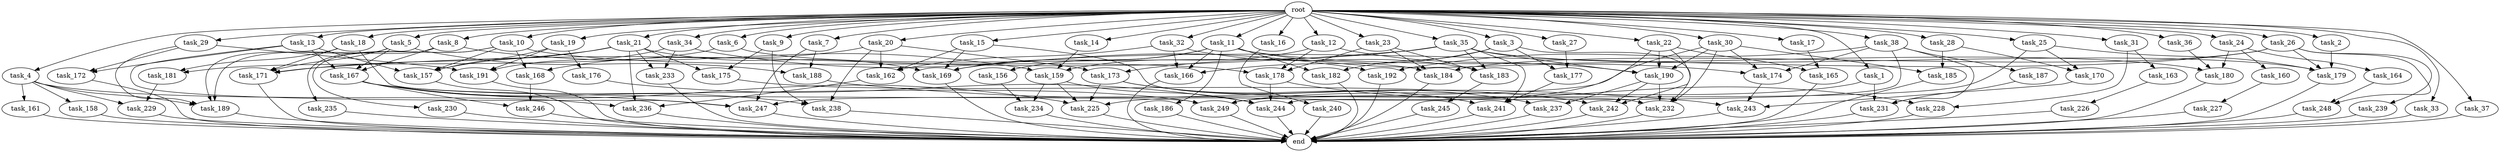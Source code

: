 digraph G {
  root [size="0.000000"];
  task_1 [size="1024.000000"];
  task_2 [size="1024.000000"];
  task_3 [size="1024.000000"];
  task_4 [size="1024.000000"];
  task_5 [size="1024.000000"];
  task_6 [size="1024.000000"];
  task_7 [size="1024.000000"];
  task_8 [size="1024.000000"];
  task_9 [size="1024.000000"];
  task_10 [size="1024.000000"];
  task_11 [size="1024.000000"];
  task_12 [size="1024.000000"];
  task_13 [size="1024.000000"];
  task_14 [size="1024.000000"];
  task_15 [size="1024.000000"];
  task_16 [size="1024.000000"];
  task_17 [size="1024.000000"];
  task_18 [size="1024.000000"];
  task_19 [size="1024.000000"];
  task_20 [size="1024.000000"];
  task_21 [size="1024.000000"];
  task_22 [size="1024.000000"];
  task_23 [size="1024.000000"];
  task_24 [size="1024.000000"];
  task_25 [size="1024.000000"];
  task_26 [size="1024.000000"];
  task_27 [size="1024.000000"];
  task_28 [size="1024.000000"];
  task_29 [size="1024.000000"];
  task_30 [size="1024.000000"];
  task_31 [size="1024.000000"];
  task_32 [size="1024.000000"];
  task_33 [size="1024.000000"];
  task_34 [size="1024.000000"];
  task_35 [size="1024.000000"];
  task_36 [size="1024.000000"];
  task_37 [size="1024.000000"];
  task_38 [size="1024.000000"];
  task_156 [size="214748364800.000000"];
  task_157 [size="1202590842880.000000"];
  task_158 [size="549755813888.000000"];
  task_159 [size="910533066752.000000"];
  task_160 [size="858993459200.000000"];
  task_161 [size="549755813888.000000"];
  task_162 [size="1142461300736.000000"];
  task_163 [size="549755813888.000000"];
  task_164 [size="858993459200.000000"];
  task_165 [size="1408749273088.000000"];
  task_166 [size="1211180777472.000000"];
  task_167 [size="584115552256.000000"];
  task_168 [size="858993459200.000000"];
  task_169 [size="1915555414016.000000"];
  task_170 [size="292057776128.000000"];
  task_171 [size="1219770712064.000000"];
  task_172 [size="618475290624.000000"];
  task_173 [size="386547056640.000000"];
  task_174 [size="601295421440.000000"];
  task_175 [size="446676598784.000000"];
  task_176 [size="34359738368.000000"];
  task_177 [size="1168231104512.000000"];
  task_178 [size="1486058684416.000000"];
  task_179 [size="1546188226560.000000"];
  task_180 [size="1108101562368.000000"];
  task_181 [size="1554778161152.000000"];
  task_182 [size="1073741824000.000000"];
  task_183 [size="1073741824000.000000"];
  task_184 [size="2413771620352.000000"];
  task_185 [size="292057776128.000000"];
  task_186 [size="214748364800.000000"];
  task_187 [size="309237645312.000000"];
  task_188 [size="274877906944.000000"];
  task_189 [size="1133871366144.000000"];
  task_190 [size="781684047872.000000"];
  task_191 [size="558345748480.000000"];
  task_192 [size="523986010112.000000"];
  task_225 [size="1632087572480.000000"];
  task_226 [size="34359738368.000000"];
  task_227 [size="549755813888.000000"];
  task_228 [size="970662608896.000000"];
  task_229 [size="764504178688.000000"];
  task_230 [size="549755813888.000000"];
  task_231 [size="1151051235328.000000"];
  task_232 [size="1941325217792.000000"];
  task_233 [size="523986010112.000000"];
  task_234 [size="523986010112.000000"];
  task_235 [size="549755813888.000000"];
  task_236 [size="1279900254208.000000"];
  task_237 [size="1005022347264.000000"];
  task_238 [size="523986010112.000000"];
  task_239 [size="695784701952.000000"];
  task_240 [size="309237645312.000000"];
  task_241 [size="850403524608.000000"];
  task_242 [size="893353197568.000000"];
  task_243 [size="386547056640.000000"];
  task_244 [size="1176821039104.000000"];
  task_245 [size="137438953472.000000"];
  task_246 [size="292057776128.000000"];
  task_247 [size="601295421440.000000"];
  task_248 [size="910533066752.000000"];
  task_249 [size="1271310319616.000000"];
  end [size="0.000000"];

  root -> task_1 [size="1.000000"];
  root -> task_2 [size="1.000000"];
  root -> task_3 [size="1.000000"];
  root -> task_4 [size="1.000000"];
  root -> task_5 [size="1.000000"];
  root -> task_6 [size="1.000000"];
  root -> task_7 [size="1.000000"];
  root -> task_8 [size="1.000000"];
  root -> task_9 [size="1.000000"];
  root -> task_10 [size="1.000000"];
  root -> task_11 [size="1.000000"];
  root -> task_12 [size="1.000000"];
  root -> task_13 [size="1.000000"];
  root -> task_14 [size="1.000000"];
  root -> task_15 [size="1.000000"];
  root -> task_16 [size="1.000000"];
  root -> task_17 [size="1.000000"];
  root -> task_18 [size="1.000000"];
  root -> task_19 [size="1.000000"];
  root -> task_20 [size="1.000000"];
  root -> task_21 [size="1.000000"];
  root -> task_22 [size="1.000000"];
  root -> task_23 [size="1.000000"];
  root -> task_24 [size="1.000000"];
  root -> task_25 [size="1.000000"];
  root -> task_26 [size="1.000000"];
  root -> task_27 [size="1.000000"];
  root -> task_28 [size="1.000000"];
  root -> task_29 [size="1.000000"];
  root -> task_30 [size="1.000000"];
  root -> task_31 [size="1.000000"];
  root -> task_32 [size="1.000000"];
  root -> task_33 [size="1.000000"];
  root -> task_34 [size="1.000000"];
  root -> task_35 [size="1.000000"];
  root -> task_36 [size="1.000000"];
  root -> task_37 [size="1.000000"];
  root -> task_38 [size="1.000000"];
  task_1 -> task_231 [size="411041792.000000"];
  task_1 -> task_249 [size="411041792.000000"];
  task_2 -> task_179 [size="679477248.000000"];
  task_3 -> task_166 [size="838860800.000000"];
  task_3 -> task_177 [size="838860800.000000"];
  task_3 -> task_182 [size="838860800.000000"];
  task_3 -> task_232 [size="838860800.000000"];
  task_4 -> task_158 [size="536870912.000000"];
  task_4 -> task_161 [size="536870912.000000"];
  task_4 -> task_189 [size="536870912.000000"];
  task_4 -> task_229 [size="536870912.000000"];
  task_4 -> task_236 [size="536870912.000000"];
  task_5 -> task_167 [size="134217728.000000"];
  task_5 -> task_171 [size="134217728.000000"];
  task_5 -> task_188 [size="134217728.000000"];
  task_5 -> task_189 [size="134217728.000000"];
  task_6 -> task_181 [size="838860800.000000"];
  task_6 -> task_184 [size="838860800.000000"];
  task_7 -> task_188 [size="134217728.000000"];
  task_7 -> task_247 [size="134217728.000000"];
  task_8 -> task_159 [size="134217728.000000"];
  task_8 -> task_167 [size="134217728.000000"];
  task_8 -> task_189 [size="134217728.000000"];
  task_9 -> task_175 [size="134217728.000000"];
  task_9 -> task_238 [size="134217728.000000"];
  task_10 -> task_157 [size="536870912.000000"];
  task_10 -> task_168 [size="536870912.000000"];
  task_10 -> task_178 [size="536870912.000000"];
  task_10 -> task_230 [size="536870912.000000"];
  task_10 -> task_235 [size="536870912.000000"];
  task_11 -> task_156 [size="209715200.000000"];
  task_11 -> task_166 [size="209715200.000000"];
  task_11 -> task_169 [size="209715200.000000"];
  task_11 -> task_174 [size="209715200.000000"];
  task_11 -> task_180 [size="209715200.000000"];
  task_11 -> task_182 [size="209715200.000000"];
  task_11 -> task_186 [size="209715200.000000"];
  task_12 -> task_159 [size="75497472.000000"];
  task_12 -> task_178 [size="75497472.000000"];
  task_12 -> task_190 [size="75497472.000000"];
  task_13 -> task_157 [size="301989888.000000"];
  task_13 -> task_167 [size="301989888.000000"];
  task_13 -> task_172 [size="301989888.000000"];
  task_13 -> task_247 [size="301989888.000000"];
  task_14 -> task_159 [size="679477248.000000"];
  task_15 -> task_162 [size="679477248.000000"];
  task_15 -> task_169 [size="679477248.000000"];
  task_15 -> task_232 [size="679477248.000000"];
  task_16 -> task_240 [size="301989888.000000"];
  task_17 -> task_165 [size="838860800.000000"];
  task_18 -> task_171 [size="679477248.000000"];
  task_18 -> task_181 [size="679477248.000000"];
  task_18 -> task_249 [size="679477248.000000"];
  task_19 -> task_157 [size="33554432.000000"];
  task_19 -> task_176 [size="33554432.000000"];
  task_19 -> task_191 [size="33554432.000000"];
  task_20 -> task_162 [size="301989888.000000"];
  task_20 -> task_168 [size="301989888.000000"];
  task_20 -> task_173 [size="301989888.000000"];
  task_20 -> task_238 [size="301989888.000000"];
  task_21 -> task_157 [size="301989888.000000"];
  task_21 -> task_169 [size="301989888.000000"];
  task_21 -> task_171 [size="301989888.000000"];
  task_21 -> task_175 [size="301989888.000000"];
  task_21 -> task_233 [size="301989888.000000"];
  task_21 -> task_236 [size="301989888.000000"];
  task_22 -> task_165 [size="536870912.000000"];
  task_22 -> task_190 [size="536870912.000000"];
  task_22 -> task_225 [size="536870912.000000"];
  task_22 -> task_242 [size="536870912.000000"];
  task_23 -> task_178 [size="838860800.000000"];
  task_23 -> task_183 [size="838860800.000000"];
  task_23 -> task_184 [size="838860800.000000"];
  task_24 -> task_160 [size="838860800.000000"];
  task_24 -> task_164 [size="838860800.000000"];
  task_24 -> task_180 [size="838860800.000000"];
  task_25 -> task_170 [size="75497472.000000"];
  task_25 -> task_179 [size="75497472.000000"];
  task_25 -> task_249 [size="75497472.000000"];
  task_26 -> task_169 [size="679477248.000000"];
  task_26 -> task_179 [size="679477248.000000"];
  task_26 -> task_184 [size="679477248.000000"];
  task_26 -> task_239 [size="679477248.000000"];
  task_26 -> task_248 [size="679477248.000000"];
  task_27 -> task_177 [size="301989888.000000"];
  task_28 -> task_170 [size="209715200.000000"];
  task_28 -> task_185 [size="209715200.000000"];
  task_29 -> task_172 [size="301989888.000000"];
  task_29 -> task_189 [size="301989888.000000"];
  task_29 -> task_191 [size="301989888.000000"];
  task_30 -> task_174 [size="75497472.000000"];
  task_30 -> task_185 [size="75497472.000000"];
  task_30 -> task_190 [size="75497472.000000"];
  task_30 -> task_232 [size="75497472.000000"];
  task_30 -> task_247 [size="75497472.000000"];
  task_31 -> task_163 [size="536870912.000000"];
  task_31 -> task_228 [size="536870912.000000"];
  task_32 -> task_162 [size="134217728.000000"];
  task_32 -> task_166 [size="134217728.000000"];
  task_32 -> task_183 [size="134217728.000000"];
  task_33 -> end [size="1.000000"];
  task_34 -> task_191 [size="209715200.000000"];
  task_34 -> task_192 [size="209715200.000000"];
  task_34 -> task_233 [size="209715200.000000"];
  task_35 -> task_171 [size="75497472.000000"];
  task_35 -> task_173 [size="75497472.000000"];
  task_35 -> task_179 [size="75497472.000000"];
  task_35 -> task_183 [size="75497472.000000"];
  task_35 -> task_190 [size="75497472.000000"];
  task_35 -> task_241 [size="75497472.000000"];
  task_36 -> task_180 [size="33554432.000000"];
  task_37 -> end [size="1.000000"];
  task_38 -> task_174 [size="301989888.000000"];
  task_38 -> task_187 [size="301989888.000000"];
  task_38 -> task_192 [size="301989888.000000"];
  task_38 -> task_231 [size="301989888.000000"];
  task_38 -> task_244 [size="301989888.000000"];
  task_156 -> task_234 [size="209715200.000000"];
  task_157 -> end [size="1.000000"];
  task_158 -> end [size="1.000000"];
  task_159 -> task_225 [size="301989888.000000"];
  task_159 -> task_234 [size="301989888.000000"];
  task_159 -> task_244 [size="301989888.000000"];
  task_160 -> task_227 [size="536870912.000000"];
  task_161 -> end [size="1.000000"];
  task_162 -> task_236 [size="411041792.000000"];
  task_163 -> task_226 [size="33554432.000000"];
  task_164 -> task_248 [size="209715200.000000"];
  task_165 -> end [size="1.000000"];
  task_166 -> end [size="1.000000"];
  task_167 -> task_225 [size="75497472.000000"];
  task_167 -> task_238 [size="75497472.000000"];
  task_167 -> task_246 [size="75497472.000000"];
  task_167 -> task_247 [size="75497472.000000"];
  task_167 -> task_249 [size="75497472.000000"];
  task_168 -> task_246 [size="209715200.000000"];
  task_169 -> end [size="1.000000"];
  task_170 -> task_243 [size="33554432.000000"];
  task_171 -> end [size="1.000000"];
  task_172 -> end [size="1.000000"];
  task_173 -> task_225 [size="679477248.000000"];
  task_173 -> task_237 [size="679477248.000000"];
  task_173 -> task_241 [size="679477248.000000"];
  task_174 -> task_243 [size="209715200.000000"];
  task_175 -> task_242 [size="33554432.000000"];
  task_176 -> task_244 [size="134217728.000000"];
  task_177 -> task_241 [size="75497472.000000"];
  task_178 -> task_228 [size="411041792.000000"];
  task_178 -> task_244 [size="411041792.000000"];
  task_179 -> end [size="1.000000"];
  task_180 -> end [size="1.000000"];
  task_181 -> task_229 [size="209715200.000000"];
  task_182 -> end [size="1.000000"];
  task_183 -> task_245 [size="134217728.000000"];
  task_184 -> end [size="1.000000"];
  task_185 -> end [size="1.000000"];
  task_186 -> end [size="1.000000"];
  task_187 -> task_231 [size="411041792.000000"];
  task_188 -> task_243 [size="134217728.000000"];
  task_189 -> end [size="1.000000"];
  task_190 -> task_232 [size="301989888.000000"];
  task_190 -> task_237 [size="301989888.000000"];
  task_190 -> task_242 [size="301989888.000000"];
  task_191 -> end [size="1.000000"];
  task_192 -> end [size="1.000000"];
  task_225 -> end [size="1.000000"];
  task_226 -> end [size="1.000000"];
  task_227 -> end [size="1.000000"];
  task_228 -> end [size="1.000000"];
  task_229 -> end [size="1.000000"];
  task_230 -> end [size="1.000000"];
  task_231 -> end [size="1.000000"];
  task_232 -> end [size="1.000000"];
  task_233 -> end [size="1.000000"];
  task_234 -> end [size="1.000000"];
  task_235 -> end [size="1.000000"];
  task_236 -> end [size="1.000000"];
  task_237 -> end [size="1.000000"];
  task_238 -> end [size="1.000000"];
  task_239 -> end [size="1.000000"];
  task_240 -> end [size="1.000000"];
  task_241 -> end [size="1.000000"];
  task_242 -> end [size="1.000000"];
  task_243 -> end [size="1.000000"];
  task_244 -> end [size="1.000000"];
  task_245 -> end [size="1.000000"];
  task_246 -> end [size="1.000000"];
  task_247 -> end [size="1.000000"];
  task_248 -> end [size="1.000000"];
  task_249 -> end [size="1.000000"];
}
